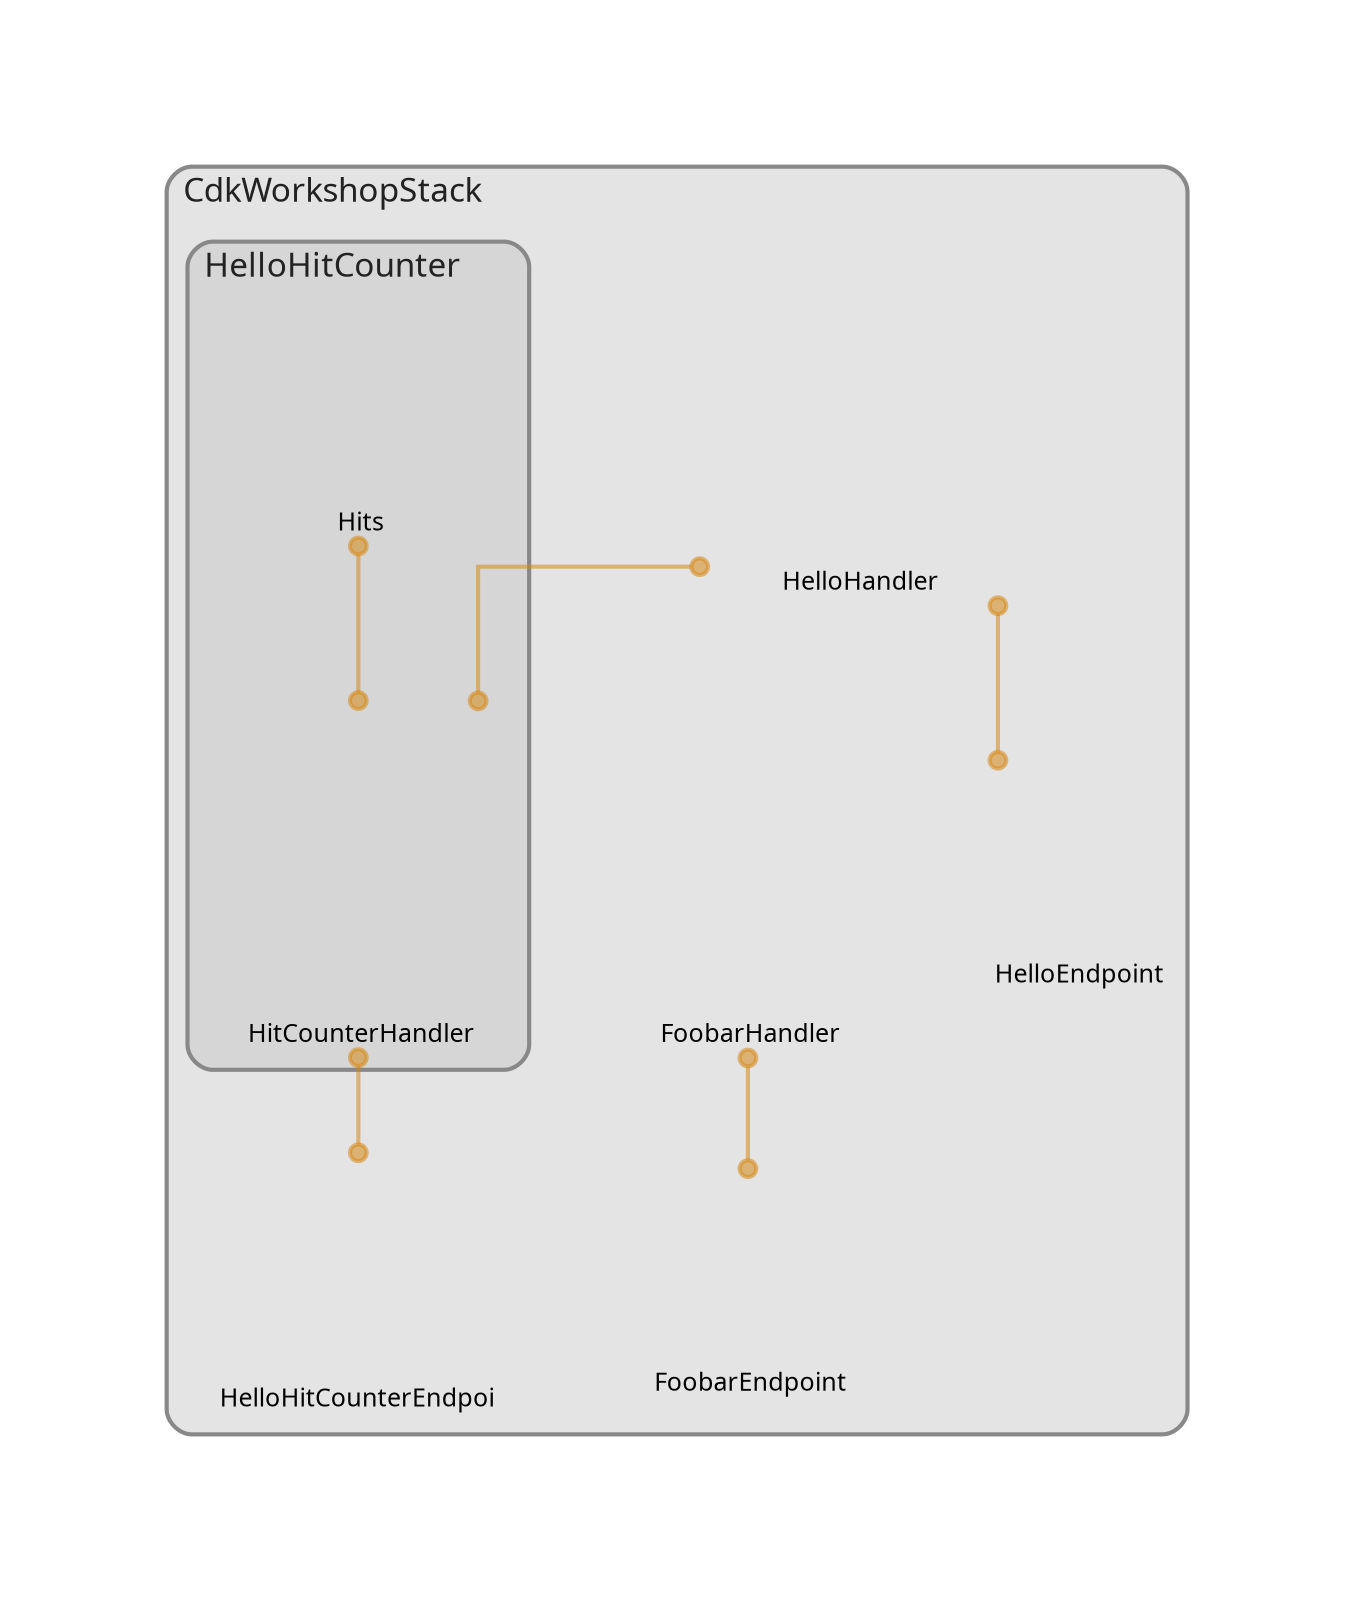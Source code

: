 digraph "Diagram" {
  splines = "ortho";
  pad = "1.0";
  nodesep = "0.60";
  ranksep = "0.75";
  fontname = "Sans-Serif";
  fontsize = "15";
  dpi = "200";
  rankdir = "BT";
  compound = "true";
  fontcolor = "#222222";
  edge [
    color = "#D5871488",
    penwidth = 2,
    arrowhead = "dot",
    arrowtail = "dot",
  ];
  node [
    shape = "box",
    style = "rounded",
    fixedsize = true,
    width = 1.7,
    height = 1.7,
    labelloc = "c",
    imagescale = true,
    fontname = "Sans-Serif",
    fontsize = 8,
    margin = 8,
  ];
  subgraph "CdkWorkshopStack" {
    subgraph "cluster-SubGraph.CdkWorkshopStack" {
      graph [
        label = "CdkWorkshopStack",
        labelloc = "b",
        labeljust = "l",
        margin = "10",
        fontsize = "16",
        penwidth = "2",
        pencolor = "#888888",
        style = "filled,rounded",
        fillcolor = "#e4e4e4",
      ];
      "CdkWorkshopStack/HelloHandler" [
        label = " HelloHandler",
        fontsize = 12,
        image = "/Users/paolo/Dyn/cdk-workshop/node_modules/cdk-dia/icons/aws/Service/Arch_Compute/64/Arch_AWS-Lambda_64@5x.png",
        imagescale = "true",
        imagepos = "tc",
        penwidth = "0",
        shape = "node",
        fixedsize = "true",
        labelloc = "b",
        width = 2,
        height = 2.266,
      ];
      "CdkWorkshopStack/FoobarHandler" [
        label = " FoobarHandler",
        fontsize = 12,
        image = "/Users/paolo/Dyn/cdk-workshop/node_modules/cdk-dia/icons/aws/Service/Arch_Compute/64/Arch_AWS-Lambda_64@5x.png",
        imagescale = "true",
        imagepos = "tc",
        penwidth = "0",
        shape = "node",
        fixedsize = "true",
        labelloc = "b",
        width = 2,
        height = 2.266,
      ];
      "CdkWorkshopStack/HelloEndpoint" [
        label = " HelloEndpoint",
        fontsize = 12,
        image = "/Users/paolo/Dyn/cdk-workshop/node_modules/cdk-dia/icons/aws/Service/Arch_Networking-Content/64/Arch_Amazon-API-Gateway_64@5x.png",
        imagescale = "true",
        imagepos = "tc",
        penwidth = "0",
        shape = "node",
        fixedsize = "true",
        labelloc = "b",
        width = 1.2,
        height = 1.466,
      ];
      "CdkWorkshopStack/FoobarEndpoint" [
        label = " FoobarEndpoint",
        fontsize = 12,
        image = "/Users/paolo/Dyn/cdk-workshop/node_modules/cdk-dia/icons/aws/Service/Arch_Networking-Content/64/Arch_Amazon-API-Gateway_64@5x.png",
        imagescale = "true",
        imagepos = "tc",
        penwidth = "0",
        shape = "node",
        fixedsize = "true",
        labelloc = "b",
        width = 1.2,
        height = 1.466,
      ];
      "CdkWorkshopStack/HelloHitCounterEndpoint" [
        label = "\nHelloHitCounterEndpoi",
        fontsize = 12,
        image = "/Users/paolo/Dyn/cdk-workshop/node_modules/cdk-dia/icons/aws/Service/Arch_Networking-Content/64/Arch_Amazon-API-Gateway_64@5x.png",
        imagescale = "true",
        imagepos = "tc",
        penwidth = "0",
        shape = "node",
        fixedsize = "true",
        labelloc = "b",
        width = 1.2,
        height = 1.682,
      ];
      subgraph "cluster-SubGraph.HelloHitCounter" {
        graph [
          label = "HelloHitCounter",
          labelloc = "b",
          labeljust = "l",
          margin = "10",
          fontsize = "16",
          penwidth = "2",
          pencolor = "#888888",
          style = "filled,rounded",
          fillcolor = "#d6d6d6",
        ];
        "CdkWorkshopStack/HelloHitCounter/Hits" [
          label = " Hits",
          fontsize = 12,
          image = "/Users/paolo/Dyn/cdk-workshop/node_modules/cdk-dia/icons/aws/Service/Arch_Database/64/Arch_Amazon-DynamoDB_64@5x.png",
          imagescale = "true",
          imagepos = "tc",
          penwidth = "0",
          shape = "node",
          fixedsize = "true",
          labelloc = "b",
          width = 1.2,
          height = 1.466,
        ];
        "CdkWorkshopStack/HelloHitCounter/HitCounterHandler" [
          label = " HitCounterHandler",
          fontsize = 12,
          image = "/Users/paolo/Dyn/cdk-workshop/node_modules/cdk-dia/icons/aws/Service/Arch_Compute/64/Arch_AWS-Lambda_64@5x.png",
          imagescale = "true",
          imagepos = "tc",
          penwidth = "0",
          shape = "node",
          fixedsize = "true",
          labelloc = "b",
          width = 2,
          height = 2.266,
        ];
      }
    }
  }
  "CdkWorkshopStack/HelloEndpoint" -> "CdkWorkshopStack/HelloHandler" [
    dir = "both",
  ];
  "CdkWorkshopStack/FoobarEndpoint" -> "CdkWorkshopStack/FoobarHandler" [
    dir = "both",
  ];
  "CdkWorkshopStack/HelloHitCounter/HitCounterHandler" -> "CdkWorkshopStack/HelloHandler" [
    dir = "both",
  ];
  "CdkWorkshopStack/HelloHitCounter/HitCounterHandler" -> "CdkWorkshopStack/HelloHitCounter/Hits" [
    dir = "both",
  ];
  "CdkWorkshopStack/HelloHitCounterEndpoint" -> "CdkWorkshopStack/HelloHitCounter/HitCounterHandler" [
    dir = "both",
  ];
}